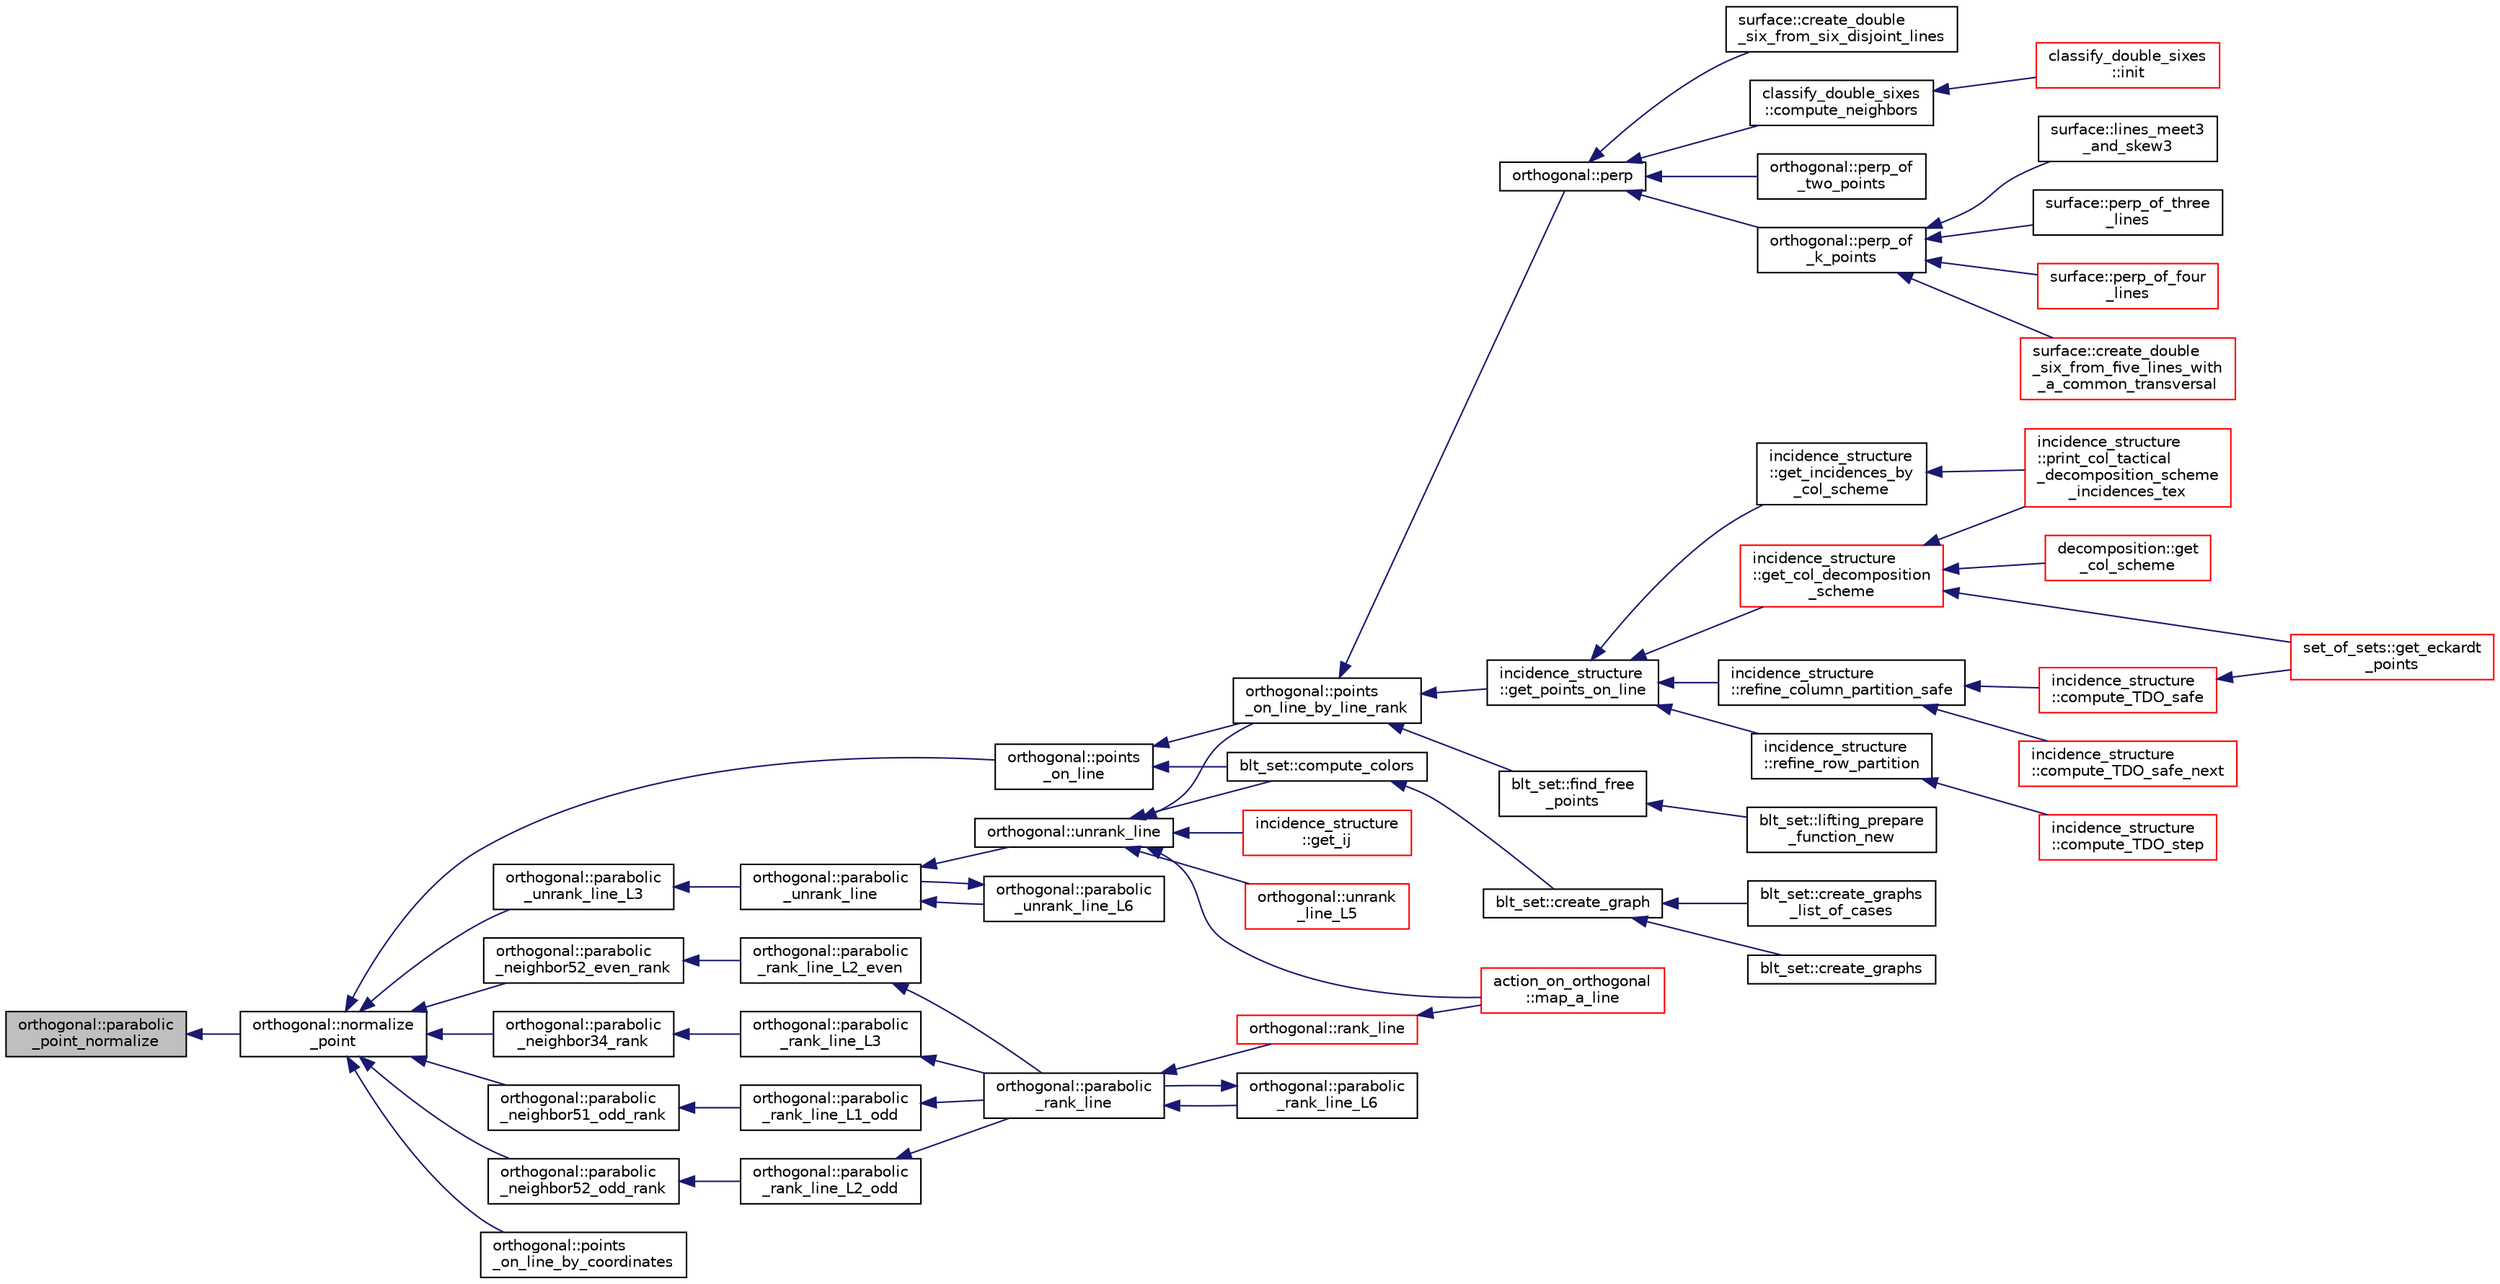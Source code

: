 digraph "orthogonal::parabolic_point_normalize"
{
  edge [fontname="Helvetica",fontsize="10",labelfontname="Helvetica",labelfontsize="10"];
  node [fontname="Helvetica",fontsize="10",shape=record];
  rankdir="LR";
  Node25345 [label="orthogonal::parabolic\l_point_normalize",height=0.2,width=0.4,color="black", fillcolor="grey75", style="filled", fontcolor="black"];
  Node25345 -> Node25346 [dir="back",color="midnightblue",fontsize="10",style="solid",fontname="Helvetica"];
  Node25346 [label="orthogonal::normalize\l_point",height=0.2,width=0.4,color="black", fillcolor="white", style="filled",URL="$d7/daa/classorthogonal.html#a1f3776fdc50b810a0a0fcee692fb154f"];
  Node25346 -> Node25347 [dir="back",color="midnightblue",fontsize="10",style="solid",fontname="Helvetica"];
  Node25347 [label="orthogonal::points\l_on_line",height=0.2,width=0.4,color="black", fillcolor="white", style="filled",URL="$d7/daa/classorthogonal.html#afe1cc564902cc557d4d4d2ff85ee6839"];
  Node25347 -> Node25348 [dir="back",color="midnightblue",fontsize="10",style="solid",fontname="Helvetica"];
  Node25348 [label="blt_set::compute_colors",height=0.2,width=0.4,color="black", fillcolor="white", style="filled",URL="$d1/d3d/classblt__set.html#a6629b3a1a50c0f2736034abaea6f7d63"];
  Node25348 -> Node25349 [dir="back",color="midnightblue",fontsize="10",style="solid",fontname="Helvetica"];
  Node25349 [label="blt_set::create_graph",height=0.2,width=0.4,color="black", fillcolor="white", style="filled",URL="$d1/d3d/classblt__set.html#ae92249ece99ffbc92e93e49cd5d5dccf"];
  Node25349 -> Node25350 [dir="back",color="midnightblue",fontsize="10",style="solid",fontname="Helvetica"];
  Node25350 [label="blt_set::create_graphs",height=0.2,width=0.4,color="black", fillcolor="white", style="filled",URL="$d1/d3d/classblt__set.html#a3f1d4a8ed15875c47b327949f26a4533"];
  Node25349 -> Node25351 [dir="back",color="midnightblue",fontsize="10",style="solid",fontname="Helvetica"];
  Node25351 [label="blt_set::create_graphs\l_list_of_cases",height=0.2,width=0.4,color="black", fillcolor="white", style="filled",URL="$d1/d3d/classblt__set.html#a91ad531d4154bd887182dbd6121476f3"];
  Node25347 -> Node25352 [dir="back",color="midnightblue",fontsize="10",style="solid",fontname="Helvetica"];
  Node25352 [label="orthogonal::points\l_on_line_by_line_rank",height=0.2,width=0.4,color="black", fillcolor="white", style="filled",URL="$d7/daa/classorthogonal.html#aec3f511b69d0a28340f93d6f904c5daa"];
  Node25352 -> Node25353 [dir="back",color="midnightblue",fontsize="10",style="solid",fontname="Helvetica"];
  Node25353 [label="blt_set::find_free\l_points",height=0.2,width=0.4,color="black", fillcolor="white", style="filled",URL="$d1/d3d/classblt__set.html#a71f82dd3dc4a901ea2a0949d2f1af302"];
  Node25353 -> Node25354 [dir="back",color="midnightblue",fontsize="10",style="solid",fontname="Helvetica"];
  Node25354 [label="blt_set::lifting_prepare\l_function_new",height=0.2,width=0.4,color="black", fillcolor="white", style="filled",URL="$d1/d3d/classblt__set.html#a1314b7c0a3b78ba54c0f61a397d8afce"];
  Node25352 -> Node25355 [dir="back",color="midnightblue",fontsize="10",style="solid",fontname="Helvetica"];
  Node25355 [label="orthogonal::perp",height=0.2,width=0.4,color="black", fillcolor="white", style="filled",URL="$d7/daa/classorthogonal.html#ae80e0fa8d1e8caddb9afbb466e3d3189"];
  Node25355 -> Node25356 [dir="back",color="midnightblue",fontsize="10",style="solid",fontname="Helvetica"];
  Node25356 [label="orthogonal::perp_of\l_two_points",height=0.2,width=0.4,color="black", fillcolor="white", style="filled",URL="$d7/daa/classorthogonal.html#a6a05fef2e61ed508bff66d6728c58ec0"];
  Node25355 -> Node25357 [dir="back",color="midnightblue",fontsize="10",style="solid",fontname="Helvetica"];
  Node25357 [label="orthogonal::perp_of\l_k_points",height=0.2,width=0.4,color="black", fillcolor="white", style="filled",URL="$d7/daa/classorthogonal.html#a6a92a4680dc76bb289141fc5c765f5fb"];
  Node25357 -> Node25358 [dir="back",color="midnightblue",fontsize="10",style="solid",fontname="Helvetica"];
  Node25358 [label="surface::lines_meet3\l_and_skew3",height=0.2,width=0.4,color="black", fillcolor="white", style="filled",URL="$d5/d88/classsurface.html#af87ed9d20b980a89342f20c206ae5790"];
  Node25357 -> Node25359 [dir="back",color="midnightblue",fontsize="10",style="solid",fontname="Helvetica"];
  Node25359 [label="surface::perp_of_three\l_lines",height=0.2,width=0.4,color="black", fillcolor="white", style="filled",URL="$d5/d88/classsurface.html#aaa43449a367799d405821a1cd5a7e644"];
  Node25357 -> Node25360 [dir="back",color="midnightblue",fontsize="10",style="solid",fontname="Helvetica"];
  Node25360 [label="surface::perp_of_four\l_lines",height=0.2,width=0.4,color="red", fillcolor="white", style="filled",URL="$d5/d88/classsurface.html#a8da8a93f1fcbf344eb943869b0d488f1"];
  Node25357 -> Node25370 [dir="back",color="midnightblue",fontsize="10",style="solid",fontname="Helvetica"];
  Node25370 [label="surface::create_double\l_six_from_five_lines_with\l_a_common_transversal",height=0.2,width=0.4,color="red", fillcolor="white", style="filled",URL="$d5/d88/classsurface.html#a6d8fafa386893521305e016011d55673"];
  Node25355 -> Node25384 [dir="back",color="midnightblue",fontsize="10",style="solid",fontname="Helvetica"];
  Node25384 [label="surface::create_double\l_six_from_six_disjoint_lines",height=0.2,width=0.4,color="black", fillcolor="white", style="filled",URL="$d5/d88/classsurface.html#a4c44f0a33d709edee71537547880dd87"];
  Node25355 -> Node25385 [dir="back",color="midnightblue",fontsize="10",style="solid",fontname="Helvetica"];
  Node25385 [label="classify_double_sixes\l::compute_neighbors",height=0.2,width=0.4,color="black", fillcolor="white", style="filled",URL="$dd/d23/classclassify__double__sixes.html#a675e241052c36c58063ddcfc06d209b2"];
  Node25385 -> Node25364 [dir="back",color="midnightblue",fontsize="10",style="solid",fontname="Helvetica"];
  Node25364 [label="classify_double_sixes\l::init",height=0.2,width=0.4,color="red", fillcolor="white", style="filled",URL="$dd/d23/classclassify__double__sixes.html#a8c5c41d5124b35379d626480ff225f7b"];
  Node25352 -> Node25386 [dir="back",color="midnightblue",fontsize="10",style="solid",fontname="Helvetica"];
  Node25386 [label="incidence_structure\l::get_points_on_line",height=0.2,width=0.4,color="black", fillcolor="white", style="filled",URL="$da/d8a/classincidence__structure.html#a1baf0d372125123bf55d27dacc720bda"];
  Node25386 -> Node25387 [dir="back",color="midnightblue",fontsize="10",style="solid",fontname="Helvetica"];
  Node25387 [label="incidence_structure\l::refine_column_partition_safe",height=0.2,width=0.4,color="black", fillcolor="white", style="filled",URL="$da/d8a/classincidence__structure.html#a958f8ddce2d53753adb1df588bf0e721"];
  Node25387 -> Node25388 [dir="back",color="midnightblue",fontsize="10",style="solid",fontname="Helvetica"];
  Node25388 [label="incidence_structure\l::compute_TDO_safe_next",height=0.2,width=0.4,color="red", fillcolor="white", style="filled",URL="$da/d8a/classincidence__structure.html#a7c315a348fc6bed0f8642767cc9cd7d1"];
  Node25387 -> Node25391 [dir="back",color="midnightblue",fontsize="10",style="solid",fontname="Helvetica"];
  Node25391 [label="incidence_structure\l::compute_TDO_safe",height=0.2,width=0.4,color="red", fillcolor="white", style="filled",URL="$da/d8a/classincidence__structure.html#ab1409e71c4b6855e49edfd3526644202"];
  Node25391 -> Node25392 [dir="back",color="midnightblue",fontsize="10",style="solid",fontname="Helvetica"];
  Node25392 [label="set_of_sets::get_eckardt\l_points",height=0.2,width=0.4,color="red", fillcolor="white", style="filled",URL="$da/dd6/classset__of__sets.html#af6713e71ef5a1b7cc7892d78900166c4"];
  Node25386 -> Node25405 [dir="back",color="midnightblue",fontsize="10",style="solid",fontname="Helvetica"];
  Node25405 [label="incidence_structure\l::refine_row_partition",height=0.2,width=0.4,color="black", fillcolor="white", style="filled",URL="$da/d8a/classincidence__structure.html#a6e1419be9f59e69fd83b44e6b11905ea"];
  Node25405 -> Node25406 [dir="back",color="midnightblue",fontsize="10",style="solid",fontname="Helvetica"];
  Node25406 [label="incidence_structure\l::compute_TDO_step",height=0.2,width=0.4,color="red", fillcolor="white", style="filled",URL="$da/d8a/classincidence__structure.html#a6175accaa64033df34d722c594a8b827"];
  Node25386 -> Node25410 [dir="back",color="midnightblue",fontsize="10",style="solid",fontname="Helvetica"];
  Node25410 [label="incidence_structure\l::get_incidences_by\l_col_scheme",height=0.2,width=0.4,color="black", fillcolor="white", style="filled",URL="$da/d8a/classincidence__structure.html#adacdd5e58318775f9d3049cbdf47c9ad"];
  Node25410 -> Node25411 [dir="back",color="midnightblue",fontsize="10",style="solid",fontname="Helvetica"];
  Node25411 [label="incidence_structure\l::print_col_tactical\l_decomposition_scheme\l_incidences_tex",height=0.2,width=0.4,color="red", fillcolor="white", style="filled",URL="$da/d8a/classincidence__structure.html#a56e24435baf9162d6c00080972b49b2c"];
  Node25386 -> Node25414 [dir="back",color="midnightblue",fontsize="10",style="solid",fontname="Helvetica"];
  Node25414 [label="incidence_structure\l::get_col_decomposition\l_scheme",height=0.2,width=0.4,color="red", fillcolor="white", style="filled",URL="$da/d8a/classincidence__structure.html#a576b9add81a037a3d8f566ce28541673"];
  Node25414 -> Node25392 [dir="back",color="midnightblue",fontsize="10",style="solid",fontname="Helvetica"];
  Node25414 -> Node25415 [dir="back",color="midnightblue",fontsize="10",style="solid",fontname="Helvetica"];
  Node25415 [label="decomposition::get\l_col_scheme",height=0.2,width=0.4,color="red", fillcolor="white", style="filled",URL="$d3/d2b/classdecomposition.html#a998bb452e79a9e4afb13dd2c577f4bf3"];
  Node25414 -> Node25411 [dir="back",color="midnightblue",fontsize="10",style="solid",fontname="Helvetica"];
  Node25346 -> Node25422 [dir="back",color="midnightblue",fontsize="10",style="solid",fontname="Helvetica"];
  Node25422 [label="orthogonal::points\l_on_line_by_coordinates",height=0.2,width=0.4,color="black", fillcolor="white", style="filled",URL="$d7/daa/classorthogonal.html#a50fb1aa349d159551e82075f1f5f788d"];
  Node25346 -> Node25423 [dir="back",color="midnightblue",fontsize="10",style="solid",fontname="Helvetica"];
  Node25423 [label="orthogonal::parabolic\l_neighbor51_odd_rank",height=0.2,width=0.4,color="black", fillcolor="white", style="filled",URL="$d7/daa/classorthogonal.html#ac088ee6a73b26e7ad1bbf8e25b14b87a"];
  Node25423 -> Node25424 [dir="back",color="midnightblue",fontsize="10",style="solid",fontname="Helvetica"];
  Node25424 [label="orthogonal::parabolic\l_rank_line_L1_odd",height=0.2,width=0.4,color="black", fillcolor="white", style="filled",URL="$d7/daa/classorthogonal.html#aab93abadf848b0a5d72b367f155cd7e4"];
  Node25424 -> Node25425 [dir="back",color="midnightblue",fontsize="10",style="solid",fontname="Helvetica"];
  Node25425 [label="orthogonal::parabolic\l_rank_line",height=0.2,width=0.4,color="black", fillcolor="white", style="filled",URL="$d7/daa/classorthogonal.html#a7df334ceca90bc5b90c56354dbaf45c9"];
  Node25425 -> Node25426 [dir="back",color="midnightblue",fontsize="10",style="solid",fontname="Helvetica"];
  Node25426 [label="orthogonal::rank_line",height=0.2,width=0.4,color="red", fillcolor="white", style="filled",URL="$d7/daa/classorthogonal.html#a5e1b5a3eb76840f425e71f25dabcd470"];
  Node25426 -> Node25449 [dir="back",color="midnightblue",fontsize="10",style="solid",fontname="Helvetica"];
  Node25449 [label="action_on_orthogonal\l::map_a_line",height=0.2,width=0.4,color="red", fillcolor="white", style="filled",URL="$dc/d87/classaction__on__orthogonal.html#ac7e41a4bbc9e0f2813f2f7030f3ed177"];
  Node25425 -> Node25651 [dir="back",color="midnightblue",fontsize="10",style="solid",fontname="Helvetica"];
  Node25651 [label="orthogonal::parabolic\l_rank_line_L6",height=0.2,width=0.4,color="black", fillcolor="white", style="filled",URL="$d7/daa/classorthogonal.html#ab242f864cc2a012dee7c379649d2e566"];
  Node25651 -> Node25425 [dir="back",color="midnightblue",fontsize="10",style="solid",fontname="Helvetica"];
  Node25346 -> Node25652 [dir="back",color="midnightblue",fontsize="10",style="solid",fontname="Helvetica"];
  Node25652 [label="orthogonal::parabolic\l_neighbor52_odd_rank",height=0.2,width=0.4,color="black", fillcolor="white", style="filled",URL="$d7/daa/classorthogonal.html#a8c2cac0e686f8c0dcb6a93a37c447970"];
  Node25652 -> Node25653 [dir="back",color="midnightblue",fontsize="10",style="solid",fontname="Helvetica"];
  Node25653 [label="orthogonal::parabolic\l_rank_line_L2_odd",height=0.2,width=0.4,color="black", fillcolor="white", style="filled",URL="$d7/daa/classorthogonal.html#a87ddd814e99966b82e69a1041307074f"];
  Node25653 -> Node25425 [dir="back",color="midnightblue",fontsize="10",style="solid",fontname="Helvetica"];
  Node25346 -> Node25654 [dir="back",color="midnightblue",fontsize="10",style="solid",fontname="Helvetica"];
  Node25654 [label="orthogonal::parabolic\l_neighbor52_even_rank",height=0.2,width=0.4,color="black", fillcolor="white", style="filled",URL="$d7/daa/classorthogonal.html#ac008e55aa06cb631b213ea53851b19e9"];
  Node25654 -> Node25655 [dir="back",color="midnightblue",fontsize="10",style="solid",fontname="Helvetica"];
  Node25655 [label="orthogonal::parabolic\l_rank_line_L2_even",height=0.2,width=0.4,color="black", fillcolor="white", style="filled",URL="$d7/daa/classorthogonal.html#ad884e741520104066da699b1133deeb0"];
  Node25655 -> Node25425 [dir="back",color="midnightblue",fontsize="10",style="solid",fontname="Helvetica"];
  Node25346 -> Node25656 [dir="back",color="midnightblue",fontsize="10",style="solid",fontname="Helvetica"];
  Node25656 [label="orthogonal::parabolic\l_neighbor34_rank",height=0.2,width=0.4,color="black", fillcolor="white", style="filled",URL="$d7/daa/classorthogonal.html#ae4164e3cd3214b07c243ad7c048a254b"];
  Node25656 -> Node25657 [dir="back",color="midnightblue",fontsize="10",style="solid",fontname="Helvetica"];
  Node25657 [label="orthogonal::parabolic\l_rank_line_L3",height=0.2,width=0.4,color="black", fillcolor="white", style="filled",URL="$d7/daa/classorthogonal.html#afea1a02e2b439b28127cfa2a782da8c9"];
  Node25657 -> Node25425 [dir="back",color="midnightblue",fontsize="10",style="solid",fontname="Helvetica"];
  Node25346 -> Node25658 [dir="back",color="midnightblue",fontsize="10",style="solid",fontname="Helvetica"];
  Node25658 [label="orthogonal::parabolic\l_unrank_line_L3",height=0.2,width=0.4,color="black", fillcolor="white", style="filled",URL="$d7/daa/classorthogonal.html#ae1edfba289a03ed4d383514c2b0dc4b7"];
  Node25658 -> Node25659 [dir="back",color="midnightblue",fontsize="10",style="solid",fontname="Helvetica"];
  Node25659 [label="orthogonal::parabolic\l_unrank_line",height=0.2,width=0.4,color="black", fillcolor="white", style="filled",URL="$d7/daa/classorthogonal.html#a449cc51a62e11b8699befe951b0f8a4c"];
  Node25659 -> Node25660 [dir="back",color="midnightblue",fontsize="10",style="solid",fontname="Helvetica"];
  Node25660 [label="orthogonal::unrank_line",height=0.2,width=0.4,color="black", fillcolor="white", style="filled",URL="$d7/daa/classorthogonal.html#a27fec576f6e11b80dd4503fa3cf7611e"];
  Node25660 -> Node25348 [dir="back",color="midnightblue",fontsize="10",style="solid",fontname="Helvetica"];
  Node25660 -> Node25352 [dir="back",color="midnightblue",fontsize="10",style="solid",fontname="Helvetica"];
  Node25660 -> Node25661 [dir="back",color="midnightblue",fontsize="10",style="solid",fontname="Helvetica"];
  Node25661 [label="orthogonal::unrank\l_line_L5",height=0.2,width=0.4,color="red", fillcolor="white", style="filled",URL="$d7/daa/classorthogonal.html#a64148a40b356447a00d985789ad74c82"];
  Node25660 -> Node25663 [dir="back",color="midnightblue",fontsize="10",style="solid",fontname="Helvetica"];
  Node25663 [label="incidence_structure\l::get_ij",height=0.2,width=0.4,color="red", fillcolor="white", style="filled",URL="$da/d8a/classincidence__structure.html#a5ee9b327bdd0c2714cadff040a4c4678"];
  Node25660 -> Node25449 [dir="back",color="midnightblue",fontsize="10",style="solid",fontname="Helvetica"];
  Node25659 -> Node25672 [dir="back",color="midnightblue",fontsize="10",style="solid",fontname="Helvetica"];
  Node25672 [label="orthogonal::parabolic\l_unrank_line_L6",height=0.2,width=0.4,color="black", fillcolor="white", style="filled",URL="$d7/daa/classorthogonal.html#a3fecd8b43b3e09d6b35e550850b11d56"];
  Node25672 -> Node25659 [dir="back",color="midnightblue",fontsize="10",style="solid",fontname="Helvetica"];
}

